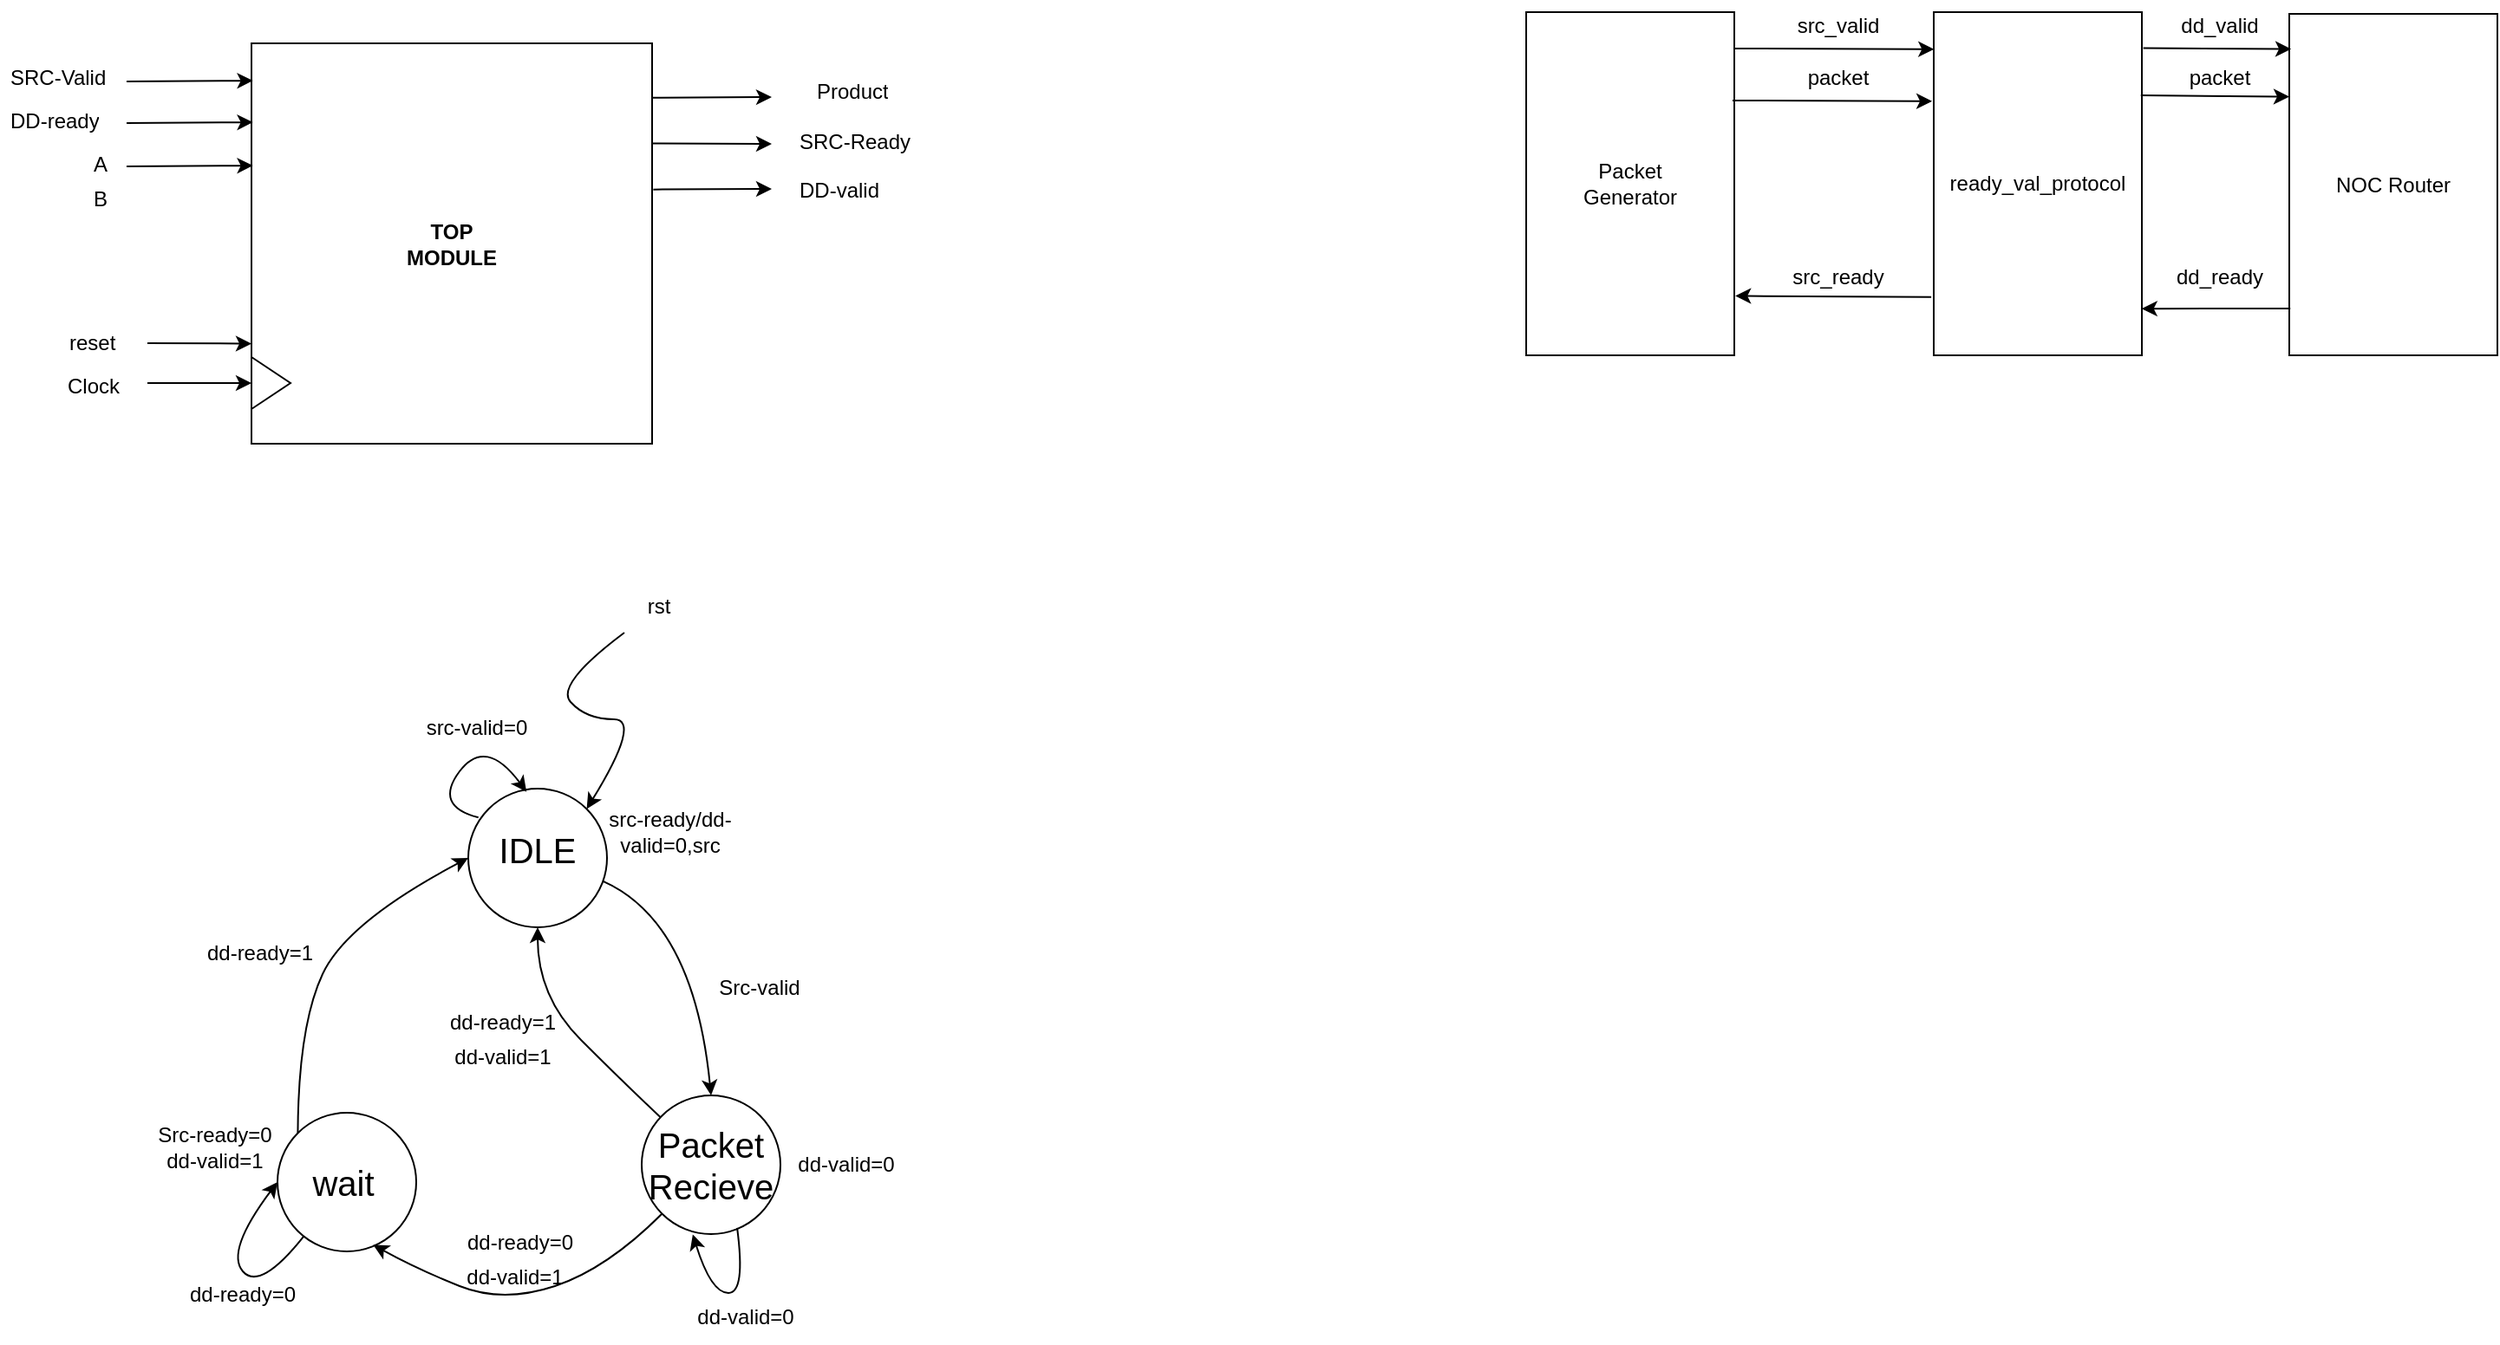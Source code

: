 <mxfile version="24.7.8">
  <diagram id="k5SQIRsSS-ZeWZFTUOAK" name="Page-1">
    <mxGraphModel dx="900" dy="-172" grid="1" gridSize="10" guides="1" tooltips="1" connect="1" arrows="1" fold="1" page="1" pageScale="1" pageWidth="850" pageHeight="1100" math="0" shadow="0">
      <root>
        <mxCell id="0" />
        <mxCell id="1" parent="0" />
        <mxCell id="781n41KY0jJ_0NrH-mmT-1" value="TOP&lt;div&gt;MODULE&lt;/div&gt;" style="whiteSpace=wrap;html=1;aspect=fixed;fontStyle=1" vertex="1" parent="1">
          <mxGeometry x="1095" y="1350" width="231" height="231" as="geometry" />
        </mxCell>
        <mxCell id="781n41KY0jJ_0NrH-mmT-2" value="" style="triangle;whiteSpace=wrap;html=1;" vertex="1" parent="1">
          <mxGeometry x="1095" y="1531" width="22.5" height="30" as="geometry" />
        </mxCell>
        <mxCell id="781n41KY0jJ_0NrH-mmT-3" value="" style="endArrow=classic;html=1;rounded=0;entryX=0;entryY=0.5;entryDx=0;entryDy=0;" edge="1" parent="1" target="781n41KY0jJ_0NrH-mmT-2">
          <mxGeometry width="50" height="50" relative="1" as="geometry">
            <mxPoint x="1035" y="1546" as="sourcePoint" />
            <mxPoint x="1035" y="1540" as="targetPoint" />
          </mxGeometry>
        </mxCell>
        <mxCell id="781n41KY0jJ_0NrH-mmT-4" value="" style="endArrow=classic;html=1;rounded=0;entryX=0;entryY=0.75;entryDx=0;entryDy=0;" edge="1" parent="1" target="781n41KY0jJ_0NrH-mmT-1">
          <mxGeometry width="50" height="50" relative="1" as="geometry">
            <mxPoint x="1035" y="1523" as="sourcePoint" />
            <mxPoint x="1045" y="1481" as="targetPoint" />
          </mxGeometry>
        </mxCell>
        <mxCell id="781n41KY0jJ_0NrH-mmT-5" value="" style="endArrow=classic;html=1;rounded=0;exitX=0.999;exitY=0.136;exitDx=0;exitDy=0;exitPerimeter=0;" edge="1" parent="1" source="781n41KY0jJ_0NrH-mmT-1">
          <mxGeometry width="50" height="50" relative="1" as="geometry">
            <mxPoint x="1380" y="1440" as="sourcePoint" />
            <mxPoint x="1395" y="1381" as="targetPoint" />
          </mxGeometry>
        </mxCell>
        <mxCell id="781n41KY0jJ_0NrH-mmT-6" value="" style="endArrow=classic;html=1;rounded=0;exitX=1;exitY=0.25;exitDx=0;exitDy=0;" edge="1" parent="1" source="781n41KY0jJ_0NrH-mmT-1">
          <mxGeometry width="50" height="50" relative="1" as="geometry">
            <mxPoint x="1385" y="1490" as="sourcePoint" />
            <mxPoint x="1395" y="1408" as="targetPoint" />
          </mxGeometry>
        </mxCell>
        <mxCell id="781n41KY0jJ_0NrH-mmT-7" value="" style="endArrow=classic;html=1;rounded=0;exitX=1.003;exitY=0.365;exitDx=0;exitDy=0;exitPerimeter=0;" edge="1" parent="1" source="781n41KY0jJ_0NrH-mmT-1">
          <mxGeometry width="50" height="50" relative="1" as="geometry">
            <mxPoint x="1380" y="1510" as="sourcePoint" />
            <mxPoint x="1395" y="1434" as="targetPoint" />
          </mxGeometry>
        </mxCell>
        <mxCell id="781n41KY0jJ_0NrH-mmT-8" value="Product" style="text;strokeColor=none;fillColor=none;align=left;verticalAlign=middle;spacingLeft=4;spacingRight=4;overflow=hidden;points=[[0,0.5],[1,0.5]];portConstraint=eastwest;rotatable=0;whiteSpace=wrap;html=1;" vertex="1" parent="1">
          <mxGeometry x="1415" y="1363" width="80" height="30" as="geometry" />
        </mxCell>
        <mxCell id="781n41KY0jJ_0NrH-mmT-9" value="SRC-Ready" style="text;strokeColor=none;fillColor=none;align=left;verticalAlign=middle;spacingLeft=4;spacingRight=4;overflow=hidden;points=[[0,0.5],[1,0.5]];portConstraint=eastwest;rotatable=0;whiteSpace=wrap;html=1;" vertex="1" parent="1">
          <mxGeometry x="1405" y="1392" width="80" height="30" as="geometry" />
        </mxCell>
        <mxCell id="781n41KY0jJ_0NrH-mmT-10" value="DD-valid" style="text;strokeColor=none;fillColor=none;align=left;verticalAlign=middle;spacingLeft=4;spacingRight=4;overflow=hidden;points=[[0,0.5],[1,0.5]];portConstraint=eastwest;rotatable=0;whiteSpace=wrap;html=1;" vertex="1" parent="1">
          <mxGeometry x="1405" y="1420" width="80" height="30" as="geometry" />
        </mxCell>
        <mxCell id="781n41KY0jJ_0NrH-mmT-11" value="" style="endArrow=classic;html=1;rounded=0;entryX=0.012;entryY=0.617;entryDx=0;entryDy=0;entryPerimeter=0;" edge="1" parent="1">
          <mxGeometry width="50" height="50" relative="1" as="geometry">
            <mxPoint x="1023" y="1372" as="sourcePoint" />
            <mxPoint x="1095.772" y="1371.527" as="targetPoint" />
          </mxGeometry>
        </mxCell>
        <mxCell id="781n41KY0jJ_0NrH-mmT-12" value="" style="endArrow=classic;html=1;rounded=0;entryX=0.012;entryY=0.617;entryDx=0;entryDy=0;entryPerimeter=0;" edge="1" parent="1">
          <mxGeometry width="50" height="50" relative="1" as="geometry">
            <mxPoint x="1023" y="1396" as="sourcePoint" />
            <mxPoint x="1095.772" y="1395.527" as="targetPoint" />
          </mxGeometry>
        </mxCell>
        <mxCell id="781n41KY0jJ_0NrH-mmT-13" value="" style="endArrow=classic;html=1;rounded=0;entryX=0.012;entryY=0.617;entryDx=0;entryDy=0;entryPerimeter=0;" edge="1" parent="1">
          <mxGeometry width="50" height="50" relative="1" as="geometry">
            <mxPoint x="1023" y="1421" as="sourcePoint" />
            <mxPoint x="1095.772" y="1420.527" as="targetPoint" />
          </mxGeometry>
        </mxCell>
        <mxCell id="781n41KY0jJ_0NrH-mmT-15" value="Clock" style="text;strokeColor=none;fillColor=none;align=left;verticalAlign=middle;spacingLeft=4;spacingRight=4;overflow=hidden;points=[[0,0.5],[1,0.5]];portConstraint=eastwest;rotatable=0;whiteSpace=wrap;html=1;" vertex="1" parent="1">
          <mxGeometry x="983" y="1533" width="40" height="29" as="geometry" />
        </mxCell>
        <mxCell id="781n41KY0jJ_0NrH-mmT-16" value="reset" style="text;strokeColor=none;fillColor=none;align=left;verticalAlign=middle;spacingLeft=4;spacingRight=4;overflow=hidden;points=[[0,0.5],[1,0.5]];portConstraint=eastwest;rotatable=0;whiteSpace=wrap;html=1;" vertex="1" parent="1">
          <mxGeometry x="984" y="1508" width="40" height="29" as="geometry" />
        </mxCell>
        <mxCell id="781n41KY0jJ_0NrH-mmT-17" value="SRC-Valid" style="text;strokeColor=none;fillColor=none;align=left;verticalAlign=middle;spacingLeft=4;spacingRight=4;overflow=hidden;points=[[0,0.5],[1,0.5]];portConstraint=eastwest;rotatable=0;whiteSpace=wrap;html=1;" vertex="1" parent="1">
          <mxGeometry x="950" y="1355" width="80" height="30" as="geometry" />
        </mxCell>
        <mxCell id="781n41KY0jJ_0NrH-mmT-18" value="DD-ready" style="text;strokeColor=none;fillColor=none;align=left;verticalAlign=middle;spacingLeft=4;spacingRight=4;overflow=hidden;points=[[0,0.5],[1,0.5]];portConstraint=eastwest;rotatable=0;whiteSpace=wrap;html=1;" vertex="1" parent="1">
          <mxGeometry x="950" y="1380" width="64" height="30" as="geometry" />
        </mxCell>
        <mxCell id="781n41KY0jJ_0NrH-mmT-19" value="A" style="text;strokeColor=none;fillColor=none;align=left;verticalAlign=middle;spacingLeft=4;spacingRight=4;overflow=hidden;points=[[0,0.5],[1,0.5]];portConstraint=eastwest;rotatable=0;whiteSpace=wrap;html=1;" vertex="1" parent="1">
          <mxGeometry x="998" y="1410" width="25" height="20" as="geometry" />
        </mxCell>
        <mxCell id="781n41KY0jJ_0NrH-mmT-20" value="B" style="text;strokeColor=none;fillColor=none;align=left;verticalAlign=middle;spacingLeft=4;spacingRight=4;overflow=hidden;points=[[0,0.5],[1,0.5]];portConstraint=eastwest;rotatable=0;whiteSpace=wrap;html=1;" vertex="1" parent="1">
          <mxGeometry x="998" y="1430" width="25" height="20" as="geometry" />
        </mxCell>
        <mxCell id="781n41KY0jJ_0NrH-mmT-21" value="" style="ellipse;whiteSpace=wrap;html=1;aspect=fixed;" vertex="1" parent="1">
          <mxGeometry x="1220" y="1780" width="80" height="80" as="geometry" />
        </mxCell>
        <mxCell id="781n41KY0jJ_0NrH-mmT-22" value="" style="ellipse;whiteSpace=wrap;html=1;aspect=fixed;" vertex="1" parent="1">
          <mxGeometry x="1320" y="1957" width="80" height="80" as="geometry" />
        </mxCell>
        <mxCell id="781n41KY0jJ_0NrH-mmT-23" value="" style="ellipse;whiteSpace=wrap;html=1;aspect=fixed;" vertex="1" parent="1">
          <mxGeometry x="1110" y="1967" width="80" height="80" as="geometry" />
        </mxCell>
        <mxCell id="781n41KY0jJ_0NrH-mmT-24" value="" style="curved=1;endArrow=classic;html=1;rounded=0;exitX=0.975;exitY=0.67;exitDx=0;exitDy=0;exitPerimeter=0;entryX=0.5;entryY=0;entryDx=0;entryDy=0;" edge="1" parent="1" source="781n41KY0jJ_0NrH-mmT-21" target="781n41KY0jJ_0NrH-mmT-22">
          <mxGeometry width="50" height="50" relative="1" as="geometry">
            <mxPoint x="1360" y="1873" as="sourcePoint" />
            <mxPoint x="1410" y="1823" as="targetPoint" />
            <Array as="points">
              <mxPoint x="1350" y="1857" />
            </Array>
          </mxGeometry>
        </mxCell>
        <mxCell id="781n41KY0jJ_0NrH-mmT-25" value="" style="curved=1;endArrow=classic;html=1;rounded=0;entryX=0.69;entryY=0.953;entryDx=0;entryDy=0;entryPerimeter=0;" edge="1" parent="1" source="781n41KY0jJ_0NrH-mmT-22" target="781n41KY0jJ_0NrH-mmT-23">
          <mxGeometry width="50" height="50" relative="1" as="geometry">
            <mxPoint x="1220" y="2047" as="sourcePoint" />
            <mxPoint x="1270" y="1997" as="targetPoint" />
            <Array as="points">
              <mxPoint x="1300" y="2057" />
              <mxPoint x="1240" y="2077" />
              <mxPoint x="1190" y="2057" />
            </Array>
          </mxGeometry>
        </mxCell>
        <mxCell id="781n41KY0jJ_0NrH-mmT-26" value="" style="curved=1;endArrow=classic;html=1;rounded=0;entryX=0;entryY=0.5;entryDx=0;entryDy=0;exitX=0;exitY=0;exitDx=0;exitDy=0;" edge="1" parent="1" source="781n41KY0jJ_0NrH-mmT-23" target="781n41KY0jJ_0NrH-mmT-21">
          <mxGeometry width="50" height="50" relative="1" as="geometry">
            <mxPoint x="1080" y="1947" as="sourcePoint" />
            <mxPoint x="1170" y="1847" as="targetPoint" />
            <Array as="points">
              <mxPoint x="1122" y="1917" />
              <mxPoint x="1150" y="1857" />
            </Array>
          </mxGeometry>
        </mxCell>
        <mxCell id="781n41KY0jJ_0NrH-mmT-27" value="" style="curved=1;endArrow=classic;html=1;rounded=0;entryX=0;entryY=0.5;entryDx=0;entryDy=0;" edge="1" parent="1" source="781n41KY0jJ_0NrH-mmT-23" target="781n41KY0jJ_0NrH-mmT-23">
          <mxGeometry width="50" height="50" relative="1" as="geometry">
            <mxPoint x="1070" y="2097" as="sourcePoint" />
            <mxPoint x="1120" y="2047" as="targetPoint" />
            <Array as="points">
              <mxPoint x="1100" y="2070" />
              <mxPoint x="1080" y="2047" />
            </Array>
          </mxGeometry>
        </mxCell>
        <mxCell id="781n41KY0jJ_0NrH-mmT-28" value="" style="curved=1;endArrow=classic;html=1;rounded=0;entryX=0.42;entryY=0.023;entryDx=0;entryDy=0;entryPerimeter=0;exitX=0.073;exitY=0.208;exitDx=0;exitDy=0;exitPerimeter=0;" edge="1" parent="1" source="781n41KY0jJ_0NrH-mmT-21" target="781n41KY0jJ_0NrH-mmT-21">
          <mxGeometry width="50" height="50" relative="1" as="geometry">
            <mxPoint x="1220" y="1790" as="sourcePoint" />
            <mxPoint x="1260" y="1750" as="targetPoint" />
            <Array as="points">
              <mxPoint x="1200" y="1790" />
              <mxPoint x="1230" y="1750" />
            </Array>
          </mxGeometry>
        </mxCell>
        <mxCell id="781n41KY0jJ_0NrH-mmT-29" value="src-valid=0" style="text;html=1;align=center;verticalAlign=middle;whiteSpace=wrap;rounded=0;" vertex="1" parent="1">
          <mxGeometry x="1190" y="1730" width="70" height="30" as="geometry" />
        </mxCell>
        <mxCell id="781n41KY0jJ_0NrH-mmT-30" value="" style="curved=1;endArrow=classic;html=1;rounded=0;entryX=0.5;entryY=1;entryDx=0;entryDy=0;" edge="1" parent="1" source="781n41KY0jJ_0NrH-mmT-22" target="781n41KY0jJ_0NrH-mmT-21">
          <mxGeometry width="50" height="50" relative="1" as="geometry">
            <mxPoint x="1260" y="1950" as="sourcePoint" />
            <mxPoint x="1310" y="1900" as="targetPoint" />
            <Array as="points">
              <mxPoint x="1310" y="1950" />
              <mxPoint x="1260" y="1900" />
            </Array>
          </mxGeometry>
        </mxCell>
        <mxCell id="781n41KY0jJ_0NrH-mmT-32" value="" style="curved=1;endArrow=classic;html=1;rounded=0;entryX=1;entryY=0;entryDx=0;entryDy=0;" edge="1" parent="1" target="781n41KY0jJ_0NrH-mmT-21">
          <mxGeometry width="50" height="50" relative="1" as="geometry">
            <mxPoint x="1310" y="1690" as="sourcePoint" />
            <mxPoint x="1360" y="1650" as="targetPoint" />
            <Array as="points">
              <mxPoint x="1270" y="1720" />
              <mxPoint x="1288" y="1740" />
              <mxPoint x="1320" y="1740" />
            </Array>
          </mxGeometry>
        </mxCell>
        <mxCell id="781n41KY0jJ_0NrH-mmT-33" value="rst" style="text;html=1;align=center;verticalAlign=middle;whiteSpace=wrap;rounded=0;" vertex="1" parent="1">
          <mxGeometry x="1300" y="1660" width="60" height="30" as="geometry" />
        </mxCell>
        <mxCell id="781n41KY0jJ_0NrH-mmT-34" value="Src-valid" style="text;html=1;align=center;verticalAlign=middle;whiteSpace=wrap;rounded=0;" vertex="1" parent="1">
          <mxGeometry x="1348" y="1880" width="80" height="30" as="geometry" />
        </mxCell>
        <mxCell id="781n41KY0jJ_0NrH-mmT-35" value="&lt;div&gt;dd-valid=0&lt;/div&gt;" style="text;html=1;align=center;verticalAlign=middle;whiteSpace=wrap;rounded=0;" vertex="1" parent="1">
          <mxGeometry x="1378" y="1982" width="120" height="30" as="geometry" />
        </mxCell>
        <mxCell id="781n41KY0jJ_0NrH-mmT-36" value="dd-ready=1" style="text;html=1;align=center;verticalAlign=middle;whiteSpace=wrap;rounded=0;" vertex="1" parent="1">
          <mxGeometry x="1200" y="1900" width="80" height="30" as="geometry" />
        </mxCell>
        <mxCell id="781n41KY0jJ_0NrH-mmT-37" value="dd-valid=1" style="text;html=1;align=center;verticalAlign=middle;whiteSpace=wrap;rounded=0;" vertex="1" parent="1">
          <mxGeometry x="1200" y="1920" width="80" height="30" as="geometry" />
        </mxCell>
        <mxCell id="781n41KY0jJ_0NrH-mmT-38" value="src-ready/&lt;span style=&quot;background-color: initial;&quot;&gt;dd-valid=0,src&lt;/span&gt;" style="text;html=1;align=center;verticalAlign=middle;whiteSpace=wrap;rounded=0;" vertex="1" parent="1">
          <mxGeometry x="1290" y="1790" width="93" height="30" as="geometry" />
        </mxCell>
        <mxCell id="781n41KY0jJ_0NrH-mmT-39" value="IDLE" style="text;html=1;align=center;verticalAlign=middle;whiteSpace=wrap;rounded=0;fontSize=20;" vertex="1" parent="1">
          <mxGeometry x="1230" y="1800" width="60" height="30" as="geometry" />
        </mxCell>
        <mxCell id="781n41KY0jJ_0NrH-mmT-40" value="Packet&lt;div&gt;Recieve&lt;/div&gt;" style="text;html=1;align=center;verticalAlign=middle;whiteSpace=wrap;rounded=0;fontSize=20;" vertex="1" parent="1">
          <mxGeometry x="1335" y="1988" width="50" height="18" as="geometry" />
        </mxCell>
        <mxCell id="781n41KY0jJ_0NrH-mmT-42" value="wait" style="text;html=1;align=center;verticalAlign=middle;whiteSpace=wrap;rounded=0;fontSize=20;" vertex="1" parent="1">
          <mxGeometry x="1117.5" y="1992" width="60" height="30" as="geometry" />
        </mxCell>
        <mxCell id="781n41KY0jJ_0NrH-mmT-43" value="" style="curved=1;endArrow=classic;html=1;rounded=0;exitX=0.688;exitY=0.943;exitDx=0;exitDy=0;exitPerimeter=0;entryX=0.368;entryY=0.99;entryDx=0;entryDy=0;entryPerimeter=0;" edge="1" parent="1">
          <mxGeometry width="50" height="50" relative="1" as="geometry">
            <mxPoint x="1375.04" y="2033.44" as="sourcePoint" />
            <mxPoint x="1349.44" y="2037.2" as="targetPoint" />
            <Array as="points">
              <mxPoint x="1380" y="2071" />
              <mxPoint x="1360" y="2071" />
            </Array>
          </mxGeometry>
        </mxCell>
        <mxCell id="781n41KY0jJ_0NrH-mmT-44" value="dd-valid=0" style="text;html=1;align=center;verticalAlign=middle;whiteSpace=wrap;rounded=0;" vertex="1" parent="1">
          <mxGeometry x="1340" y="2070" width="80" height="30" as="geometry" />
        </mxCell>
        <mxCell id="781n41KY0jJ_0NrH-mmT-45" value="dd-valid=1" style="text;html=1;align=center;verticalAlign=middle;whiteSpace=wrap;rounded=0;" vertex="1" parent="1">
          <mxGeometry x="1207" y="2047" width="80" height="30" as="geometry" />
        </mxCell>
        <mxCell id="781n41KY0jJ_0NrH-mmT-46" value="dd-ready=0" style="text;html=1;align=center;verticalAlign=middle;whiteSpace=wrap;rounded=0;" vertex="1" parent="1">
          <mxGeometry x="1210" y="2027" width="80" height="30" as="geometry" />
        </mxCell>
        <mxCell id="781n41KY0jJ_0NrH-mmT-48" value="Src-ready=0&lt;div&gt;dd-valid=1&lt;/div&gt;" style="text;html=1;align=center;verticalAlign=middle;whiteSpace=wrap;rounded=0;" vertex="1" parent="1">
          <mxGeometry x="1014" y="1972" width="120" height="30" as="geometry" />
        </mxCell>
        <mxCell id="781n41KY0jJ_0NrH-mmT-49" value="dd-ready=0" style="text;html=1;align=center;verticalAlign=middle;whiteSpace=wrap;rounded=0;" vertex="1" parent="1">
          <mxGeometry x="1050" y="2057" width="80" height="30" as="geometry" />
        </mxCell>
        <mxCell id="781n41KY0jJ_0NrH-mmT-50" value="dd-ready=1" style="text;html=1;align=center;verticalAlign=middle;whiteSpace=wrap;rounded=0;" vertex="1" parent="1">
          <mxGeometry x="1060" y="1860" width="80" height="30" as="geometry" />
        </mxCell>
        <mxCell id="781n41KY0jJ_0NrH-mmT-51" value="Packet&lt;div&gt;Generator&lt;/div&gt;" style="rounded=0;whiteSpace=wrap;html=1;" vertex="1" parent="1">
          <mxGeometry x="1830" y="1332" width="120" height="198" as="geometry" />
        </mxCell>
        <mxCell id="781n41KY0jJ_0NrH-mmT-52" value="ready_val_protocol" style="rounded=0;whiteSpace=wrap;html=1;" vertex="1" parent="1">
          <mxGeometry x="2065" y="1332" width="120" height="198" as="geometry" />
        </mxCell>
        <mxCell id="781n41KY0jJ_0NrH-mmT-53" value="NOC Router" style="rounded=0;whiteSpace=wrap;html=1;" vertex="1" parent="1">
          <mxGeometry x="2270" y="1333" width="120" height="197" as="geometry" />
        </mxCell>
        <mxCell id="781n41KY0jJ_0NrH-mmT-55" value="" style="endArrow=classic;html=1;rounded=0;entryX=0.001;entryY=0.113;entryDx=0;entryDy=0;entryPerimeter=0;" edge="1" parent="1">
          <mxGeometry width="50" height="50" relative="1" as="geometry">
            <mxPoint x="1950" y="1353" as="sourcePoint" />
            <mxPoint x="2065.12" y="1353.374" as="targetPoint" />
          </mxGeometry>
        </mxCell>
        <mxCell id="781n41KY0jJ_0NrH-mmT-56" value="" style="endArrow=classic;html=1;rounded=0;entryX=1.005;entryY=0.827;entryDx=0;entryDy=0;entryPerimeter=0;exitX=-0.012;exitY=0.83;exitDx=0;exitDy=0;exitPerimeter=0;" edge="1" parent="1" source="781n41KY0jJ_0NrH-mmT-52" target="781n41KY0jJ_0NrH-mmT-51">
          <mxGeometry width="50" height="50" relative="1" as="geometry">
            <mxPoint x="2030" y="1590" as="sourcePoint" />
            <mxPoint x="2080" y="1540" as="targetPoint" />
          </mxGeometry>
        </mxCell>
        <mxCell id="781n41KY0jJ_0NrH-mmT-57" value="" style="endArrow=classic;html=1;rounded=0;exitX=0.992;exitY=0.202;exitDx=0;exitDy=0;exitPerimeter=0;entryX=-0.008;entryY=0.204;entryDx=0;entryDy=0;entryPerimeter=0;" edge="1" parent="1">
          <mxGeometry width="50" height="50" relative="1" as="geometry">
            <mxPoint x="1949.04" y="1382.996" as="sourcePoint" />
            <mxPoint x="2064.04" y="1383.392" as="targetPoint" />
          </mxGeometry>
        </mxCell>
        <mxCell id="781n41KY0jJ_0NrH-mmT-58" value="src_valid" style="text;html=1;align=center;verticalAlign=middle;whiteSpace=wrap;rounded=0;" vertex="1" parent="1">
          <mxGeometry x="1980" y="1325" width="60" height="30" as="geometry" />
        </mxCell>
        <mxCell id="781n41KY0jJ_0NrH-mmT-59" value="packet" style="text;html=1;align=center;verticalAlign=middle;whiteSpace=wrap;rounded=0;" vertex="1" parent="1">
          <mxGeometry x="1980" y="1355" width="60" height="30" as="geometry" />
        </mxCell>
        <mxCell id="781n41KY0jJ_0NrH-mmT-60" value="src_ready" style="text;html=1;align=center;verticalAlign=middle;whiteSpace=wrap;rounded=0;" vertex="1" parent="1">
          <mxGeometry x="1980" y="1470" width="60" height="30" as="geometry" />
        </mxCell>
        <mxCell id="781n41KY0jJ_0NrH-mmT-61" value="dd_valid" style="text;html=1;align=center;verticalAlign=middle;whiteSpace=wrap;rounded=0;" vertex="1" parent="1">
          <mxGeometry x="2200" y="1325" width="60" height="30" as="geometry" />
        </mxCell>
        <mxCell id="781n41KY0jJ_0NrH-mmT-62" value="" style="endArrow=classic;html=1;rounded=0;exitX=0.99;exitY=0.105;exitDx=0;exitDy=0;exitPerimeter=0;entryX=-0.008;entryY=0.103;entryDx=0;entryDy=0;entryPerimeter=0;" edge="1" parent="1">
          <mxGeometry width="50" height="50" relative="1" as="geometry">
            <mxPoint x="2185.8" y="1352.79" as="sourcePoint" />
            <mxPoint x="2271.04" y="1353.291" as="targetPoint" />
          </mxGeometry>
        </mxCell>
        <mxCell id="781n41KY0jJ_0NrH-mmT-63" value="" style="endArrow=classic;html=1;rounded=0;exitX=0.005;exitY=0.863;exitDx=0;exitDy=0;exitPerimeter=0;entryX=0.999;entryY=0.864;entryDx=0;entryDy=0;entryPerimeter=0;" edge="1" parent="1" source="781n41KY0jJ_0NrH-mmT-53" target="781n41KY0jJ_0NrH-mmT-52">
          <mxGeometry width="50" height="50" relative="1" as="geometry">
            <mxPoint x="2140" y="1470" as="sourcePoint" />
            <mxPoint x="2190" y="1420" as="targetPoint" />
          </mxGeometry>
        </mxCell>
        <mxCell id="781n41KY0jJ_0NrH-mmT-64" value="dd_ready" style="text;html=1;align=center;verticalAlign=middle;whiteSpace=wrap;rounded=0;" vertex="1" parent="1">
          <mxGeometry x="2200" y="1470" width="60" height="30" as="geometry" />
        </mxCell>
        <mxCell id="781n41KY0jJ_0NrH-mmT-65" value="" style="endArrow=classic;html=1;rounded=0;exitX=0.992;exitY=0.199;exitDx=0;exitDy=0;exitPerimeter=0;entryX=-0.003;entryY=0.199;entryDx=0;entryDy=0;entryPerimeter=0;" edge="1" parent="1">
          <mxGeometry width="50" height="50" relative="1" as="geometry">
            <mxPoint x="2184.4" y="1380.002" as="sourcePoint" />
            <mxPoint x="2270" y="1380.803" as="targetPoint" />
          </mxGeometry>
        </mxCell>
        <mxCell id="781n41KY0jJ_0NrH-mmT-66" value="packet" style="text;html=1;align=center;verticalAlign=middle;whiteSpace=wrap;rounded=0;" vertex="1" parent="1">
          <mxGeometry x="2210" y="1360" width="40" height="20" as="geometry" />
        </mxCell>
      </root>
    </mxGraphModel>
  </diagram>
</mxfile>
